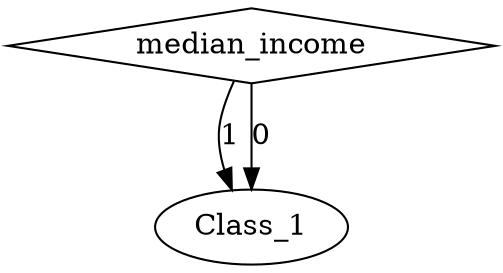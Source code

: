 digraph {
node [label=Class_1,style=""] Class_1
node [label=Class_1,style=""] Class_1
node [label=median_income,shape="diamond",style=""] 0

0 -> Class_1 [label="1"]
0 -> Class_1 [label="0"]
}